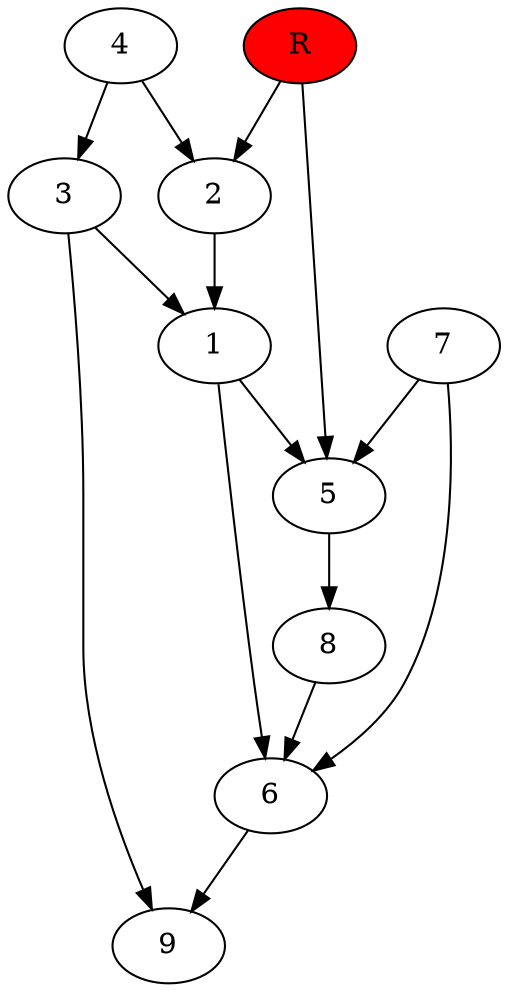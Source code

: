 digraph prb17642 {
	1
	2
	3
	4
	5
	6
	7
	8
	R [fillcolor="#ff0000" style=filled]
	1 -> 5
	1 -> 6
	2 -> 1
	3 -> 1
	3 -> 9
	4 -> 2
	4 -> 3
	5 -> 8
	6 -> 9
	7 -> 5
	7 -> 6
	8 -> 6
	R -> 2
	R -> 5
}
